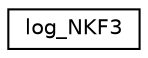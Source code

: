 digraph "Graphical Class Hierarchy"
{
 // INTERACTIVE_SVG=YES
  edge [fontname="Helvetica",fontsize="10",labelfontname="Helvetica",labelfontsize="10"];
  node [fontname="Helvetica",fontsize="10",shape=record];
  rankdir="LR";
  Node1 [label="log_NKF3",height=0.2,width=0.4,color="black", fillcolor="white", style="filled",URL="$structlog__NKF3.html"];
}
